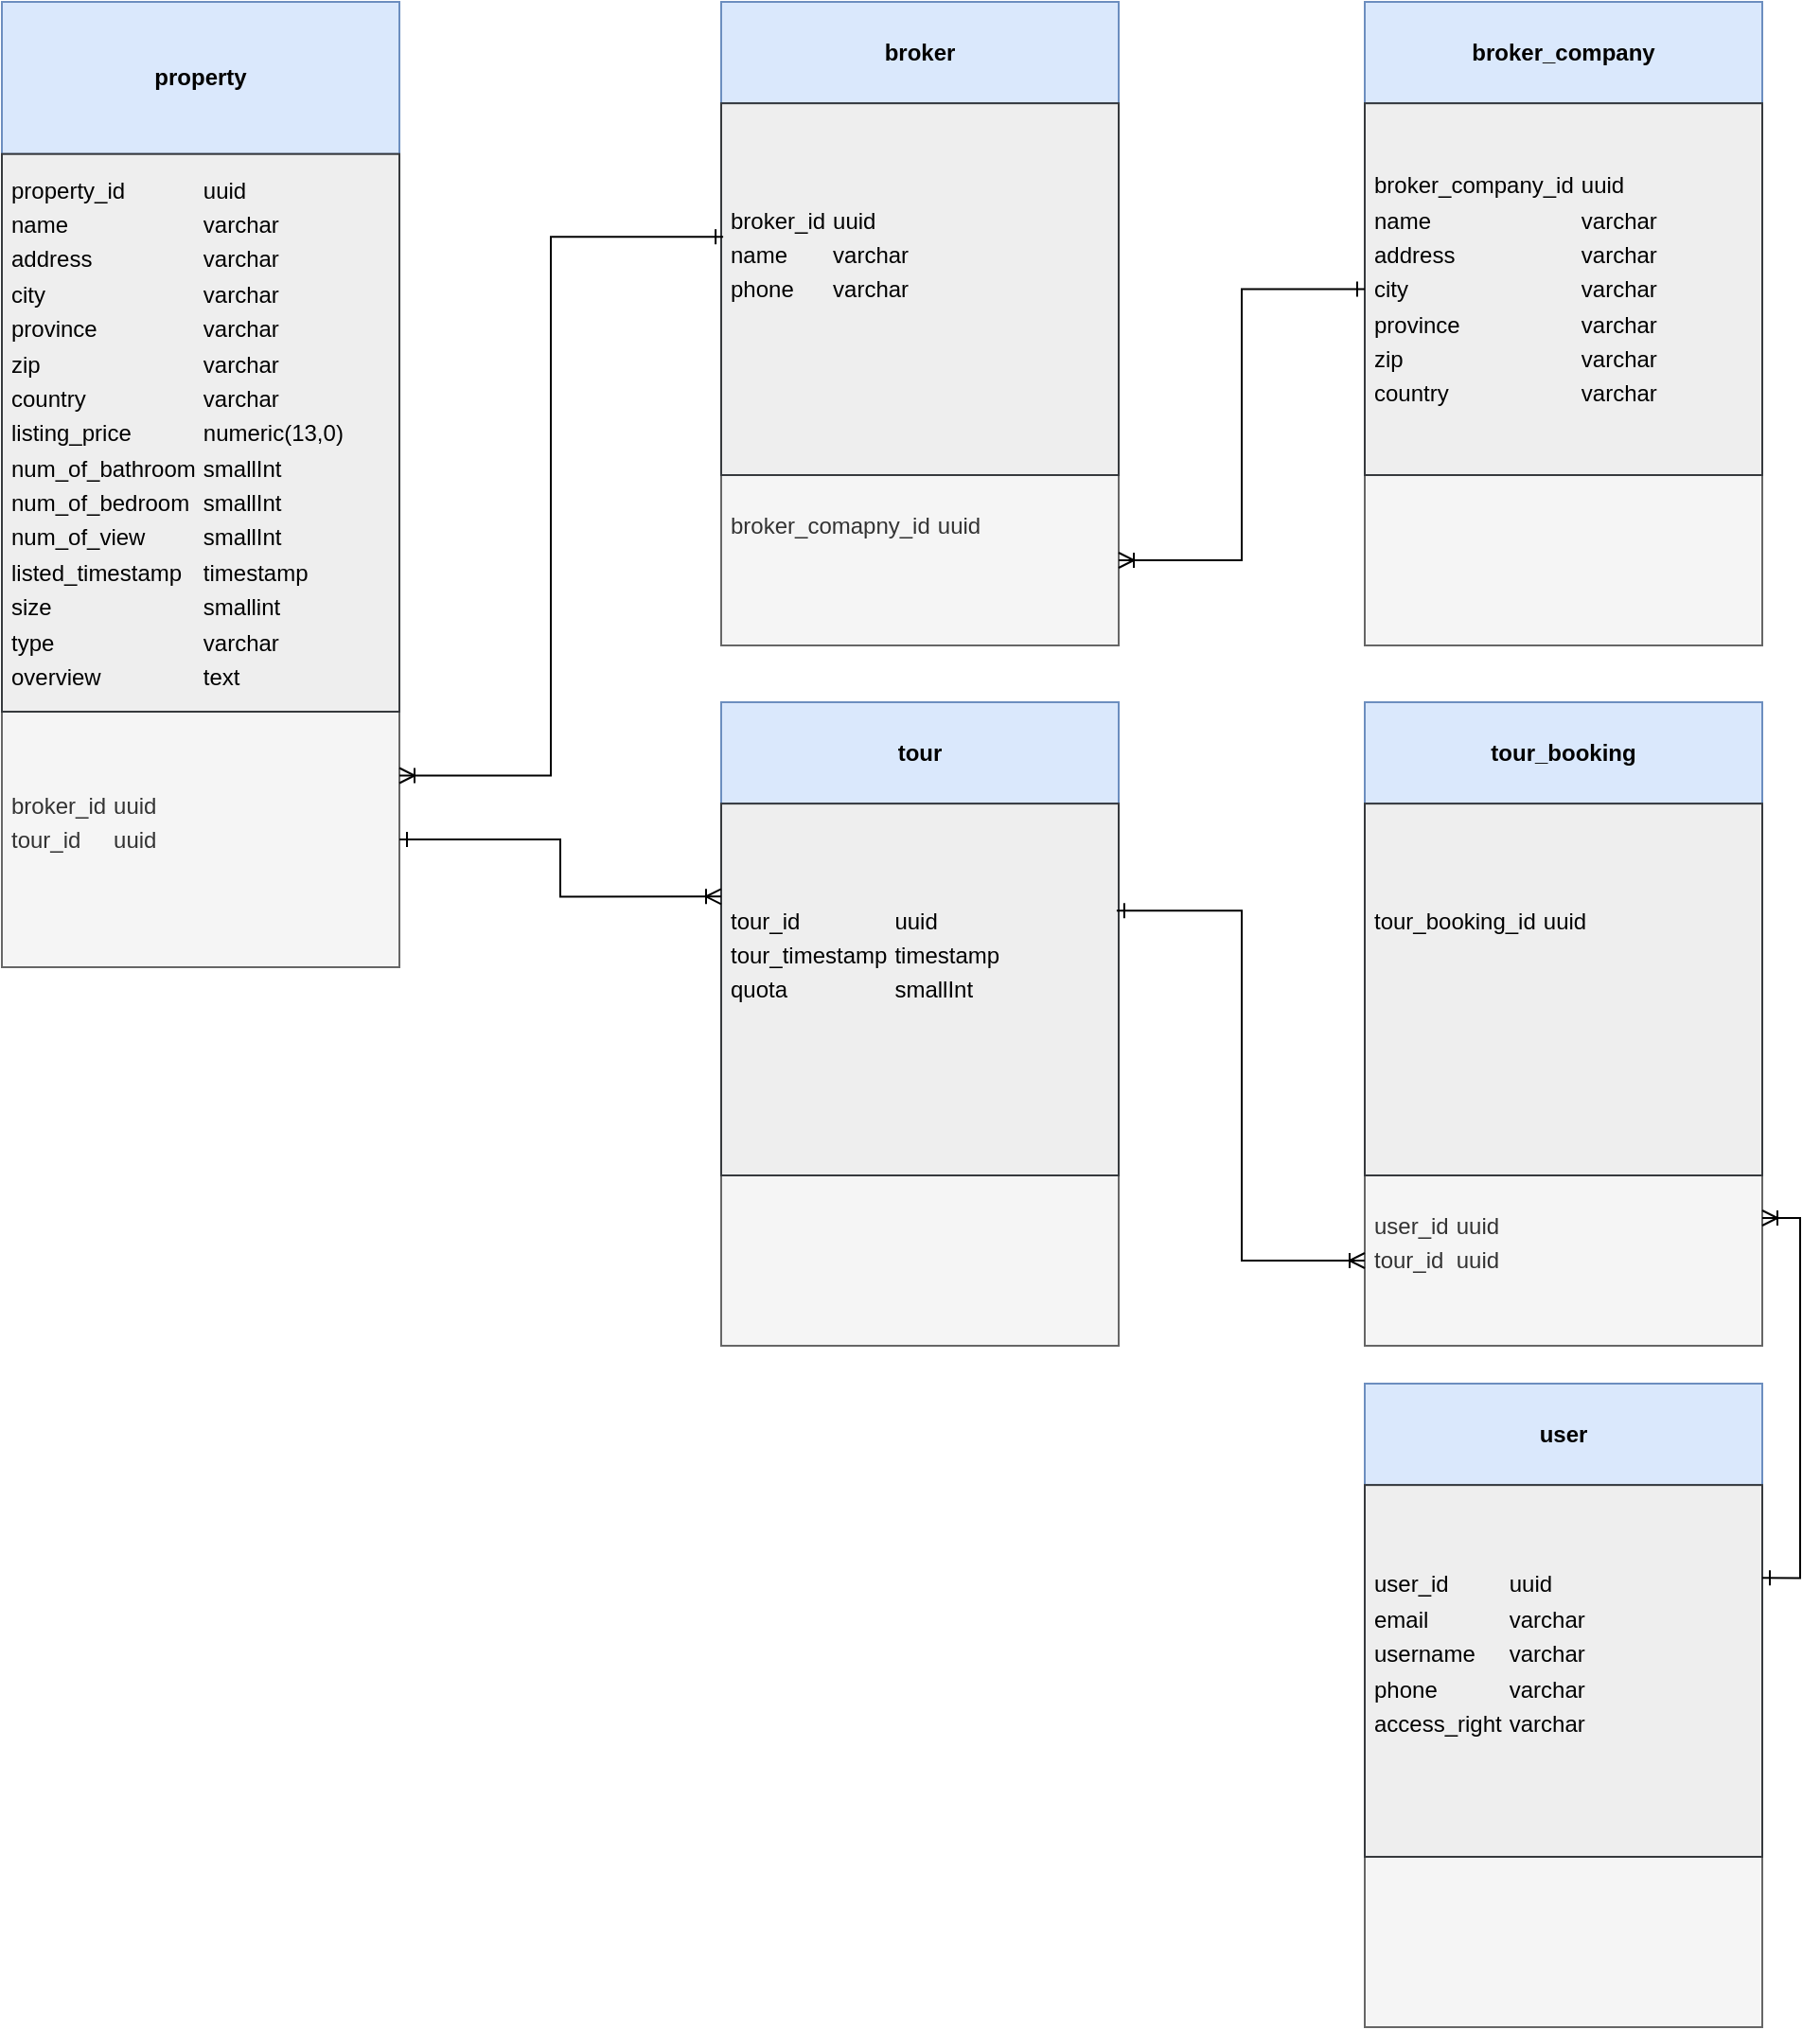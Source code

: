<mxfile version="24.2.5" type="device">
  <diagram name="Page-1" id="duder2AZap7tr0xob_Q-">
    <mxGraphModel dx="1870" dy="919" grid="1" gridSize="10" guides="1" tooltips="1" connect="1" arrows="1" fold="1" page="1" pageScale="1" pageWidth="850" pageHeight="1100" math="0" shadow="0">
      <root>
        <mxCell id="0" />
        <mxCell id="1" parent="0" />
        <mxCell id="dFxl_KDMdSGSmXqM_8Ub-6" value="" style="group" parent="1" vertex="1" connectable="0">
          <mxGeometry x="-750" y="240" width="210" height="510" as="geometry" />
        </mxCell>
        <mxCell id="dFxl_KDMdSGSmXqM_8Ub-5" value="&lt;table&gt;&lt;tbody&gt;&lt;tr&gt;&lt;td&gt;broker_id&lt;/td&gt;&lt;td&gt;uuid&lt;/td&gt;&lt;/tr&gt;&lt;tr&gt;&lt;td&gt;tour_id&lt;/td&gt;&lt;td&gt;uuid&lt;/td&gt;&lt;/tr&gt;&lt;tr&gt;&lt;td&gt;&lt;br&gt;&lt;/td&gt;&lt;td&gt;&lt;br&gt;&lt;/td&gt;&lt;/tr&gt;&lt;/tbody&gt;&lt;/table&gt;" style="rounded=0;whiteSpace=wrap;html=1;fillColor=#f5f5f5;fontColor=#333333;strokeColor=#666666;align=left;" parent="dFxl_KDMdSGSmXqM_8Ub-6" vertex="1">
          <mxGeometry y="375" width="210" height="135.0" as="geometry" />
        </mxCell>
        <mxCell id="dFxl_KDMdSGSmXqM_8Ub-1" value="&lt;b&gt;property&lt;/b&gt;" style="rounded=0;whiteSpace=wrap;html=1;fillColor=#dae8fc;strokeColor=#6c8ebf;" parent="dFxl_KDMdSGSmXqM_8Ub-6" vertex="1">
          <mxGeometry width="210" height="80.355" as="geometry" />
        </mxCell>
        <mxCell id="dFxl_KDMdSGSmXqM_8Ub-3" value="&lt;table&gt;&lt;tbody&gt;&lt;tr&gt;&lt;td&gt;property_id&lt;/td&gt;&lt;td&gt;uuid&lt;/td&gt;&lt;/tr&gt;&lt;tr&gt;&lt;td&gt;name&lt;/td&gt;&lt;td&gt;varchar&lt;/td&gt;&lt;/tr&gt;&lt;tr&gt;&lt;td&gt;address&lt;/td&gt;&lt;td&gt;varchar&lt;/td&gt;&lt;/tr&gt;&lt;tr&gt;&lt;td&gt;city&lt;/td&gt;&lt;td&gt;varchar&lt;/td&gt;&lt;/tr&gt;&lt;tr&gt;&lt;td&gt;province&lt;/td&gt;&lt;td&gt;varchar&lt;/td&gt;&lt;/tr&gt;&lt;tr&gt;&lt;td&gt;zip&lt;/td&gt;&lt;td&gt;varchar&lt;/td&gt;&lt;/tr&gt;&lt;tr&gt;&lt;td&gt;country&lt;/td&gt;&lt;td&gt;varchar&lt;/td&gt;&lt;/tr&gt;&lt;tr&gt;&lt;td&gt;listing_price&lt;/td&gt;&lt;td&gt;numeric(13,0)&lt;/td&gt;&lt;/tr&gt;&lt;tr&gt;&lt;td&gt;num_of_bathroom&lt;/td&gt;&lt;td&gt;smallInt&lt;/td&gt;&lt;/tr&gt;&lt;tr&gt;&lt;td&gt;num_of_bedroom&lt;/td&gt;&lt;td&gt;smallInt&lt;br&gt;&lt;/td&gt;&lt;/tr&gt;&lt;tr&gt;&lt;td&gt;num_of_view&lt;/td&gt;&lt;td&gt;smallInt&lt;/td&gt;&lt;/tr&gt;&lt;tr&gt;&lt;td&gt;listed_timestamp&lt;/td&gt;&lt;td&gt;timestamp&lt;/td&gt;&lt;/tr&gt;&lt;tr&gt;&lt;td&gt;size&lt;/td&gt;&lt;td&gt;smallint&lt;/td&gt;&lt;/tr&gt;&lt;tr&gt;&lt;td&gt;type&lt;/td&gt;&lt;td&gt;varchar&lt;/td&gt;&lt;/tr&gt;&lt;tr&gt;&lt;td&gt;overview&lt;/td&gt;&lt;td&gt;text&lt;/td&gt;&lt;/tr&gt;&lt;/tbody&gt;&lt;/table&gt;" style="rounded=0;whiteSpace=wrap;html=1;fillColor=#eeeeee;strokeColor=#36393d;align=left;" parent="dFxl_KDMdSGSmXqM_8Ub-6" vertex="1">
          <mxGeometry y="80.355" width="210" height="294.645" as="geometry" />
        </mxCell>
        <mxCell id="dFxl_KDMdSGSmXqM_8Ub-7" value="" style="group" parent="1" vertex="1" connectable="0">
          <mxGeometry x="-370" y="240" width="210" height="340" as="geometry" />
        </mxCell>
        <mxCell id="dFxl_KDMdSGSmXqM_8Ub-8" value="&lt;table&gt;&lt;tbody&gt;&lt;tr&gt;&lt;td&gt;broker_comapny_id&lt;/td&gt;&lt;td&gt;uuid&lt;/td&gt;&lt;/tr&gt;&lt;tr&gt;&lt;td&gt;&lt;br&gt;&lt;/td&gt;&lt;td&gt;&lt;br&gt;&lt;/td&gt;&lt;/tr&gt;&lt;tr&gt;&lt;td&gt;&lt;br&gt;&lt;/td&gt;&lt;td&gt;&lt;br&gt;&lt;/td&gt;&lt;/tr&gt;&lt;/tbody&gt;&lt;/table&gt;" style="rounded=0;whiteSpace=wrap;html=1;fillColor=#f5f5f5;fontColor=#333333;strokeColor=#666666;align=left;" parent="dFxl_KDMdSGSmXqM_8Ub-7" vertex="1">
          <mxGeometry y="250" width="210" height="90" as="geometry" />
        </mxCell>
        <mxCell id="dFxl_KDMdSGSmXqM_8Ub-9" value="&lt;b&gt;broker&lt;/b&gt;" style="rounded=0;whiteSpace=wrap;html=1;fillColor=#dae8fc;strokeColor=#6c8ebf;" parent="dFxl_KDMdSGSmXqM_8Ub-7" vertex="1">
          <mxGeometry width="210" height="53.57" as="geometry" />
        </mxCell>
        <mxCell id="dFxl_KDMdSGSmXqM_8Ub-10" value="&lt;table&gt;&lt;tbody&gt;&lt;tr&gt;&lt;td&gt;broker_id&lt;/td&gt;&lt;td&gt;uuid&lt;/td&gt;&lt;/tr&gt;&lt;tr&gt;&lt;td&gt;name&lt;/td&gt;&lt;td&gt;varchar&lt;/td&gt;&lt;/tr&gt;&lt;tr&gt;&lt;td&gt;phone&lt;/td&gt;&lt;td&gt;varchar&lt;/td&gt;&lt;/tr&gt;&lt;tr&gt;&lt;td&gt;&lt;br&gt;&lt;/td&gt;&lt;td&gt;&lt;br&gt;&lt;/td&gt;&lt;/tr&gt;&lt;tr&gt;&lt;td&gt;&lt;br&gt;&lt;/td&gt;&lt;td&gt;&lt;br&gt;&lt;/td&gt;&lt;/tr&gt;&lt;/tbody&gt;&lt;/table&gt;" style="rounded=0;whiteSpace=wrap;html=1;fillColor=#eeeeee;strokeColor=#36393d;align=left;" parent="dFxl_KDMdSGSmXqM_8Ub-7" vertex="1">
          <mxGeometry y="53.57" width="210" height="196.43" as="geometry" />
        </mxCell>
        <mxCell id="dFxl_KDMdSGSmXqM_8Ub-11" style="edgeStyle=orthogonalEdgeStyle;rounded=0;orthogonalLoop=1;jettySize=auto;html=1;exitX=1;exitY=0.25;exitDx=0;exitDy=0;entryX=0.005;entryY=0.359;entryDx=0;entryDy=0;entryPerimeter=0;endArrow=ERone;endFill=0;startArrow=ERoneToMany;startFill=0;" parent="1" source="dFxl_KDMdSGSmXqM_8Ub-5" target="dFxl_KDMdSGSmXqM_8Ub-10" edge="1">
          <mxGeometry relative="1" as="geometry">
            <Array as="points">
              <mxPoint x="-460" y="649" />
              <mxPoint x="-460" y="364" />
            </Array>
          </mxGeometry>
        </mxCell>
        <mxCell id="dFxl_KDMdSGSmXqM_8Ub-16" value="" style="group" parent="1" vertex="1" connectable="0">
          <mxGeometry x="-370" y="610" width="210" height="340" as="geometry" />
        </mxCell>
        <mxCell id="dFxl_KDMdSGSmXqM_8Ub-17" value="&lt;table&gt;&lt;tbody&gt;&lt;tr&gt;&lt;td&gt;&lt;br&gt;&lt;/td&gt;&lt;td&gt;&lt;br&gt;&lt;/td&gt;&lt;/tr&gt;&lt;tr&gt;&lt;td&gt;&lt;br&gt;&lt;/td&gt;&lt;td&gt;&lt;br&gt;&lt;/td&gt;&lt;/tr&gt;&lt;tr&gt;&lt;td&gt;&lt;br&gt;&lt;/td&gt;&lt;td&gt;&lt;br&gt;&lt;/td&gt;&lt;/tr&gt;&lt;/tbody&gt;&lt;/table&gt;" style="rounded=0;whiteSpace=wrap;html=1;fillColor=#f5f5f5;fontColor=#333333;strokeColor=#666666;align=left;" parent="dFxl_KDMdSGSmXqM_8Ub-16" vertex="1">
          <mxGeometry y="250" width="210" height="90" as="geometry" />
        </mxCell>
        <mxCell id="dFxl_KDMdSGSmXqM_8Ub-18" value="&lt;b&gt;tour&lt;/b&gt;" style="rounded=0;whiteSpace=wrap;html=1;fillColor=#dae8fc;strokeColor=#6c8ebf;" parent="dFxl_KDMdSGSmXqM_8Ub-16" vertex="1">
          <mxGeometry width="210" height="53.57" as="geometry" />
        </mxCell>
        <mxCell id="dFxl_KDMdSGSmXqM_8Ub-19" value="&lt;table&gt;&lt;tbody&gt;&lt;tr&gt;&lt;td&gt;tour_id&lt;/td&gt;&lt;td&gt;uuid&lt;/td&gt;&lt;/tr&gt;&lt;tr&gt;&lt;td&gt;tour_timestamp&lt;/td&gt;&lt;td&gt;timestamp&lt;/td&gt;&lt;/tr&gt;&lt;tr&gt;&lt;td&gt;quota&lt;/td&gt;&lt;td&gt;smallInt&lt;/td&gt;&lt;/tr&gt;&lt;tr&gt;&lt;td&gt;&lt;br&gt;&lt;/td&gt;&lt;td&gt;&lt;br&gt;&lt;/td&gt;&lt;/tr&gt;&lt;tr&gt;&lt;td&gt;&lt;br&gt;&lt;/td&gt;&lt;td&gt;&lt;br&gt;&lt;/td&gt;&lt;/tr&gt;&lt;/tbody&gt;&lt;/table&gt;" style="rounded=0;whiteSpace=wrap;html=1;fillColor=#eeeeee;strokeColor=#36393d;align=left;" parent="dFxl_KDMdSGSmXqM_8Ub-16" vertex="1">
          <mxGeometry y="53.57" width="210" height="196.43" as="geometry" />
        </mxCell>
        <mxCell id="dFxl_KDMdSGSmXqM_8Ub-20" style="edgeStyle=orthogonalEdgeStyle;rounded=0;orthogonalLoop=1;jettySize=auto;html=1;exitX=1;exitY=0.5;exitDx=0;exitDy=0;entryX=0;entryY=0.25;entryDx=0;entryDy=0;endArrow=ERoneToMany;endFill=0;startArrow=ERone;startFill=0;" parent="1" source="dFxl_KDMdSGSmXqM_8Ub-5" target="dFxl_KDMdSGSmXqM_8Ub-19" edge="1">
          <mxGeometry relative="1" as="geometry" />
        </mxCell>
        <mxCell id="dFxl_KDMdSGSmXqM_8Ub-21" value="" style="group" parent="1" vertex="1" connectable="0">
          <mxGeometry x="-30" y="610" width="210" height="340" as="geometry" />
        </mxCell>
        <mxCell id="dFxl_KDMdSGSmXqM_8Ub-22" value="&lt;table&gt;&lt;tbody&gt;&lt;tr&gt;&lt;td&gt;user_id&lt;/td&gt;&lt;td&gt;uuid&lt;/td&gt;&lt;/tr&gt;&lt;tr&gt;&lt;td&gt;tour_id&lt;/td&gt;&lt;td&gt;uuid&lt;/td&gt;&lt;/tr&gt;&lt;tr&gt;&lt;td&gt;&lt;br&gt;&lt;/td&gt;&lt;td&gt;&lt;br&gt;&lt;/td&gt;&lt;/tr&gt;&lt;/tbody&gt;&lt;/table&gt;" style="rounded=0;whiteSpace=wrap;html=1;fillColor=#f5f5f5;fontColor=#333333;strokeColor=#666666;align=left;" parent="dFxl_KDMdSGSmXqM_8Ub-21" vertex="1">
          <mxGeometry y="250" width="210" height="90" as="geometry" />
        </mxCell>
        <mxCell id="dFxl_KDMdSGSmXqM_8Ub-23" value="&lt;b&gt;tour_booking&lt;/b&gt;" style="rounded=0;whiteSpace=wrap;html=1;fillColor=#dae8fc;strokeColor=#6c8ebf;" parent="dFxl_KDMdSGSmXqM_8Ub-21" vertex="1">
          <mxGeometry width="210" height="53.57" as="geometry" />
        </mxCell>
        <mxCell id="dFxl_KDMdSGSmXqM_8Ub-24" value="&lt;table&gt;&lt;tbody&gt;&lt;tr&gt;&lt;td&gt;tour_booking_id&lt;/td&gt;&lt;td&gt;uuid&lt;/td&gt;&lt;/tr&gt;&lt;tr&gt;&lt;td&gt;&lt;br&gt;&lt;/td&gt;&lt;td&gt;&lt;br&gt;&lt;/td&gt;&lt;/tr&gt;&lt;tr&gt;&lt;td&gt;&lt;br&gt;&lt;/td&gt;&lt;td&gt;&lt;br&gt;&lt;/td&gt;&lt;/tr&gt;&lt;tr&gt;&lt;td&gt;&lt;br&gt;&lt;/td&gt;&lt;td&gt;&lt;br&gt;&lt;/td&gt;&lt;/tr&gt;&lt;tr&gt;&lt;td&gt;&lt;br&gt;&lt;/td&gt;&lt;td&gt;&lt;br&gt;&lt;/td&gt;&lt;/tr&gt;&lt;/tbody&gt;&lt;/table&gt;" style="rounded=0;whiteSpace=wrap;html=1;fillColor=#eeeeee;strokeColor=#36393d;align=left;" parent="dFxl_KDMdSGSmXqM_8Ub-21" vertex="1">
          <mxGeometry y="53.57" width="210" height="196.43" as="geometry" />
        </mxCell>
        <mxCell id="dFxl_KDMdSGSmXqM_8Ub-25" value="" style="group" parent="1" vertex="1" connectable="0">
          <mxGeometry x="-30" y="970" width="210" height="340" as="geometry" />
        </mxCell>
        <mxCell id="dFxl_KDMdSGSmXqM_8Ub-26" value="&lt;table&gt;&lt;tbody&gt;&lt;tr&gt;&lt;td&gt;&lt;br&gt;&lt;/td&gt;&lt;td&gt;&lt;br&gt;&lt;/td&gt;&lt;/tr&gt;&lt;tr&gt;&lt;td&gt;&lt;br&gt;&lt;/td&gt;&lt;td&gt;&lt;br&gt;&lt;/td&gt;&lt;/tr&gt;&lt;tr&gt;&lt;td&gt;&lt;br&gt;&lt;/td&gt;&lt;td&gt;&lt;br&gt;&lt;/td&gt;&lt;/tr&gt;&lt;/tbody&gt;&lt;/table&gt;" style="rounded=0;whiteSpace=wrap;html=1;fillColor=#f5f5f5;fontColor=#333333;strokeColor=#666666;align=left;" parent="dFxl_KDMdSGSmXqM_8Ub-25" vertex="1">
          <mxGeometry y="250" width="210" height="90" as="geometry" />
        </mxCell>
        <mxCell id="dFxl_KDMdSGSmXqM_8Ub-27" value="&lt;b&gt;user&lt;/b&gt;" style="rounded=0;whiteSpace=wrap;html=1;fillColor=#dae8fc;strokeColor=#6c8ebf;" parent="dFxl_KDMdSGSmXqM_8Ub-25" vertex="1">
          <mxGeometry width="210" height="53.57" as="geometry" />
        </mxCell>
        <mxCell id="dFxl_KDMdSGSmXqM_8Ub-28" value="&lt;table&gt;&lt;tbody&gt;&lt;tr&gt;&lt;td&gt;user_id&lt;/td&gt;&lt;td&gt;uuid&lt;/td&gt;&lt;/tr&gt;&lt;tr&gt;&lt;td&gt;email&lt;/td&gt;&lt;td&gt;varchar&lt;/td&gt;&lt;/tr&gt;&lt;tr&gt;&lt;td&gt;username&lt;/td&gt;&lt;td&gt;varchar&lt;/td&gt;&lt;/tr&gt;&lt;tr&gt;&lt;td&gt;phone&lt;/td&gt;&lt;td&gt;varchar&lt;/td&gt;&lt;/tr&gt;&lt;tr&gt;&lt;td&gt;access_right&lt;/td&gt;&lt;td&gt;varchar&lt;/td&gt;&lt;/tr&gt;&lt;tr&gt;&lt;td&gt;&lt;br&gt;&lt;/td&gt;&lt;td&gt;&lt;br&gt;&lt;/td&gt;&lt;/tr&gt;&lt;/tbody&gt;&lt;/table&gt;" style="rounded=0;whiteSpace=wrap;html=1;fillColor=#eeeeee;strokeColor=#36393d;align=left;" parent="dFxl_KDMdSGSmXqM_8Ub-25" vertex="1">
          <mxGeometry y="53.57" width="210" height="196.43" as="geometry" />
        </mxCell>
        <mxCell id="dFxl_KDMdSGSmXqM_8Ub-29" style="edgeStyle=orthogonalEdgeStyle;rounded=0;orthogonalLoop=1;jettySize=auto;html=1;exitX=1;exitY=0.25;exitDx=0;exitDy=0;entryX=1;entryY=0.25;entryDx=0;entryDy=0;endArrow=ERoneToMany;endFill=0;startArrow=ERone;startFill=0;" parent="1" source="dFxl_KDMdSGSmXqM_8Ub-28" target="dFxl_KDMdSGSmXqM_8Ub-22" edge="1">
          <mxGeometry relative="1" as="geometry" />
        </mxCell>
        <mxCell id="dFxl_KDMdSGSmXqM_8Ub-31" value="" style="group" parent="1" vertex="1" connectable="0">
          <mxGeometry x="-30" y="240" width="210" height="340" as="geometry" />
        </mxCell>
        <mxCell id="dFxl_KDMdSGSmXqM_8Ub-32" value="&lt;table&gt;&lt;tbody&gt;&lt;tr&gt;&lt;td&gt;&lt;br&gt;&lt;/td&gt;&lt;td&gt;&lt;br&gt;&lt;/td&gt;&lt;/tr&gt;&lt;tr&gt;&lt;td&gt;&lt;br&gt;&lt;/td&gt;&lt;td&gt;&lt;br&gt;&lt;/td&gt;&lt;/tr&gt;&lt;tr&gt;&lt;td&gt;&lt;br&gt;&lt;/td&gt;&lt;td&gt;&lt;br&gt;&lt;/td&gt;&lt;/tr&gt;&lt;/tbody&gt;&lt;/table&gt;" style="rounded=0;whiteSpace=wrap;html=1;fillColor=#f5f5f5;fontColor=#333333;strokeColor=#666666;align=left;" parent="dFxl_KDMdSGSmXqM_8Ub-31" vertex="1">
          <mxGeometry y="250" width="210" height="90" as="geometry" />
        </mxCell>
        <mxCell id="dFxl_KDMdSGSmXqM_8Ub-33" value="&lt;b&gt;broker_company&lt;/b&gt;" style="rounded=0;whiteSpace=wrap;html=1;fillColor=#dae8fc;strokeColor=#6c8ebf;" parent="dFxl_KDMdSGSmXqM_8Ub-31" vertex="1">
          <mxGeometry width="210" height="53.57" as="geometry" />
        </mxCell>
        <mxCell id="dFxl_KDMdSGSmXqM_8Ub-34" value="&lt;table&gt;&lt;tbody&gt;&lt;tr&gt;&lt;td&gt;broker_company_id&lt;/td&gt;&lt;td&gt;uuid&lt;/td&gt;&lt;/tr&gt;&lt;tr&gt;&lt;td&gt;name&lt;/td&gt;&lt;td&gt;varchar&lt;/td&gt;&lt;/tr&gt;&lt;tr&gt;&lt;td&gt;address&lt;/td&gt;&lt;td&gt;varchar&lt;/td&gt;&lt;/tr&gt;&lt;tr&gt;&lt;td&gt;city&lt;/td&gt;&lt;td&gt;varchar&lt;/td&gt;&lt;/tr&gt;&lt;tr&gt;&lt;td&gt;province&lt;/td&gt;&lt;td&gt;varchar&lt;/td&gt;&lt;/tr&gt;&lt;tr&gt;&lt;td&gt;zip&lt;/td&gt;&lt;td&gt;varchar&lt;/td&gt;&lt;/tr&gt;&lt;tr&gt;&lt;td&gt;country&lt;/td&gt;&lt;td&gt;varchar&lt;/td&gt;&lt;/tr&gt;&lt;/tbody&gt;&lt;/table&gt;" style="rounded=0;whiteSpace=wrap;html=1;fillColor=#eeeeee;strokeColor=#36393d;align=left;" parent="dFxl_KDMdSGSmXqM_8Ub-31" vertex="1">
          <mxGeometry y="53.57" width="210" height="196.43" as="geometry" />
        </mxCell>
        <mxCell id="dFxl_KDMdSGSmXqM_8Ub-35" style="edgeStyle=orthogonalEdgeStyle;rounded=0;orthogonalLoop=1;jettySize=auto;html=1;entryX=0;entryY=0.5;entryDx=0;entryDy=0;startArrow=ERoneToMany;startFill=0;endArrow=ERone;endFill=0;" parent="1" source="dFxl_KDMdSGSmXqM_8Ub-8" target="dFxl_KDMdSGSmXqM_8Ub-34" edge="1">
          <mxGeometry relative="1" as="geometry" />
        </mxCell>
        <mxCell id="dFxl_KDMdSGSmXqM_8Ub-30" style="edgeStyle=orthogonalEdgeStyle;rounded=0;orthogonalLoop=1;jettySize=auto;html=1;exitX=0;exitY=0.5;exitDx=0;exitDy=0;startArrow=ERoneToMany;startFill=0;endArrow=ERone;endFill=0;entryX=0.995;entryY=0.288;entryDx=0;entryDy=0;entryPerimeter=0;" parent="1" source="dFxl_KDMdSGSmXqM_8Ub-22" target="dFxl_KDMdSGSmXqM_8Ub-19" edge="1">
          <mxGeometry relative="1" as="geometry">
            <mxPoint x="-160" y="905" as="targetPoint" />
          </mxGeometry>
        </mxCell>
      </root>
    </mxGraphModel>
  </diagram>
</mxfile>
